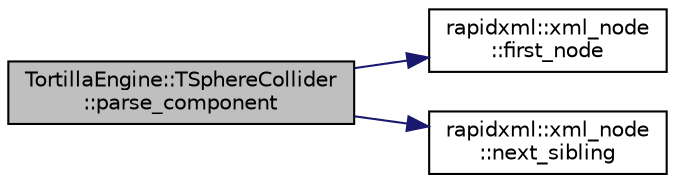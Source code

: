 digraph "TortillaEngine::TSphereCollider::parse_component"
{
 // LATEX_PDF_SIZE
  edge [fontname="Helvetica",fontsize="10",labelfontname="Helvetica",labelfontsize="10"];
  node [fontname="Helvetica",fontsize="10",shape=record];
  rankdir="LR";
  Node1 [label="TortillaEngine::TSphereCollider\l::parse_component",height=0.2,width=0.4,color="black", fillcolor="grey75", style="filled", fontcolor="black",tooltip="Load the component info from a xml node."];
  Node1 -> Node2 [color="midnightblue",fontsize="10",style="solid",fontname="Helvetica"];
  Node2 [label="rapidxml::xml_node\l::first_node",height=0.2,width=0.4,color="black", fillcolor="white", style="filled",URL="$classrapidxml_1_1xml__node.html#acdf3691224d683f50692616a92a75d3f",tooltip=" "];
  Node1 -> Node3 [color="midnightblue",fontsize="10",style="solid",fontname="Helvetica"];
  Node3 [label="rapidxml::xml_node\l::next_sibling",height=0.2,width=0.4,color="black", fillcolor="white", style="filled",URL="$classrapidxml_1_1xml__node.html#ad36aa4445ced578f93c3e06770cb3ef9",tooltip=" "];
}
